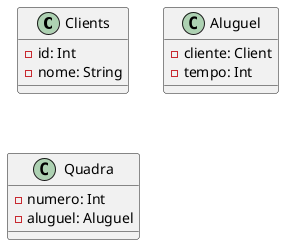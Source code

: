 @startuml ginasio
class Clients {
  - id: Int
  - nome: String
}

class Aluguel {
  - cliente: Client
  - tempo: Int
}

class Quadra {
  - numero: Int
  - aluguel: Aluguel
}
@enduml